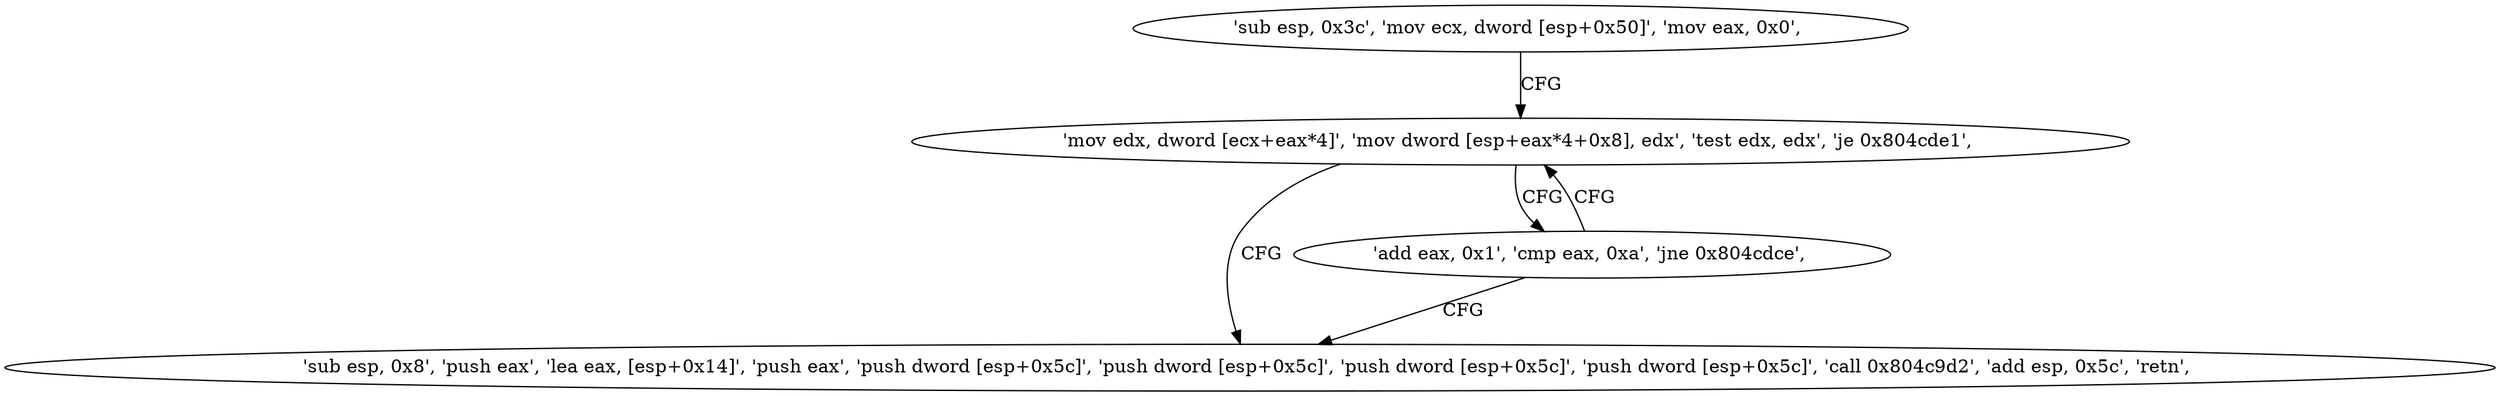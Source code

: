digraph "func" {
"134532546" [label = "'sub esp, 0x3c', 'mov ecx, dword [esp+0x50]', 'mov eax, 0x0', " ]
"134532558" [label = "'mov edx, dword [ecx+eax*4]', 'mov dword [esp+eax*4+0x8], edx', 'test edx, edx', 'je 0x804cde1', " ]
"134532577" [label = "'sub esp, 0x8', 'push eax', 'lea eax, [esp+0x14]', 'push eax', 'push dword [esp+0x5c]', 'push dword [esp+0x5c]', 'push dword [esp+0x5c]', 'push dword [esp+0x5c]', 'call 0x804c9d2', 'add esp, 0x5c', 'retn', " ]
"134532569" [label = "'add eax, 0x1', 'cmp eax, 0xa', 'jne 0x804cdce', " ]
"134532546" -> "134532558" [ label = "CFG" ]
"134532558" -> "134532577" [ label = "CFG" ]
"134532558" -> "134532569" [ label = "CFG" ]
"134532569" -> "134532558" [ label = "CFG" ]
"134532569" -> "134532577" [ label = "CFG" ]
}
